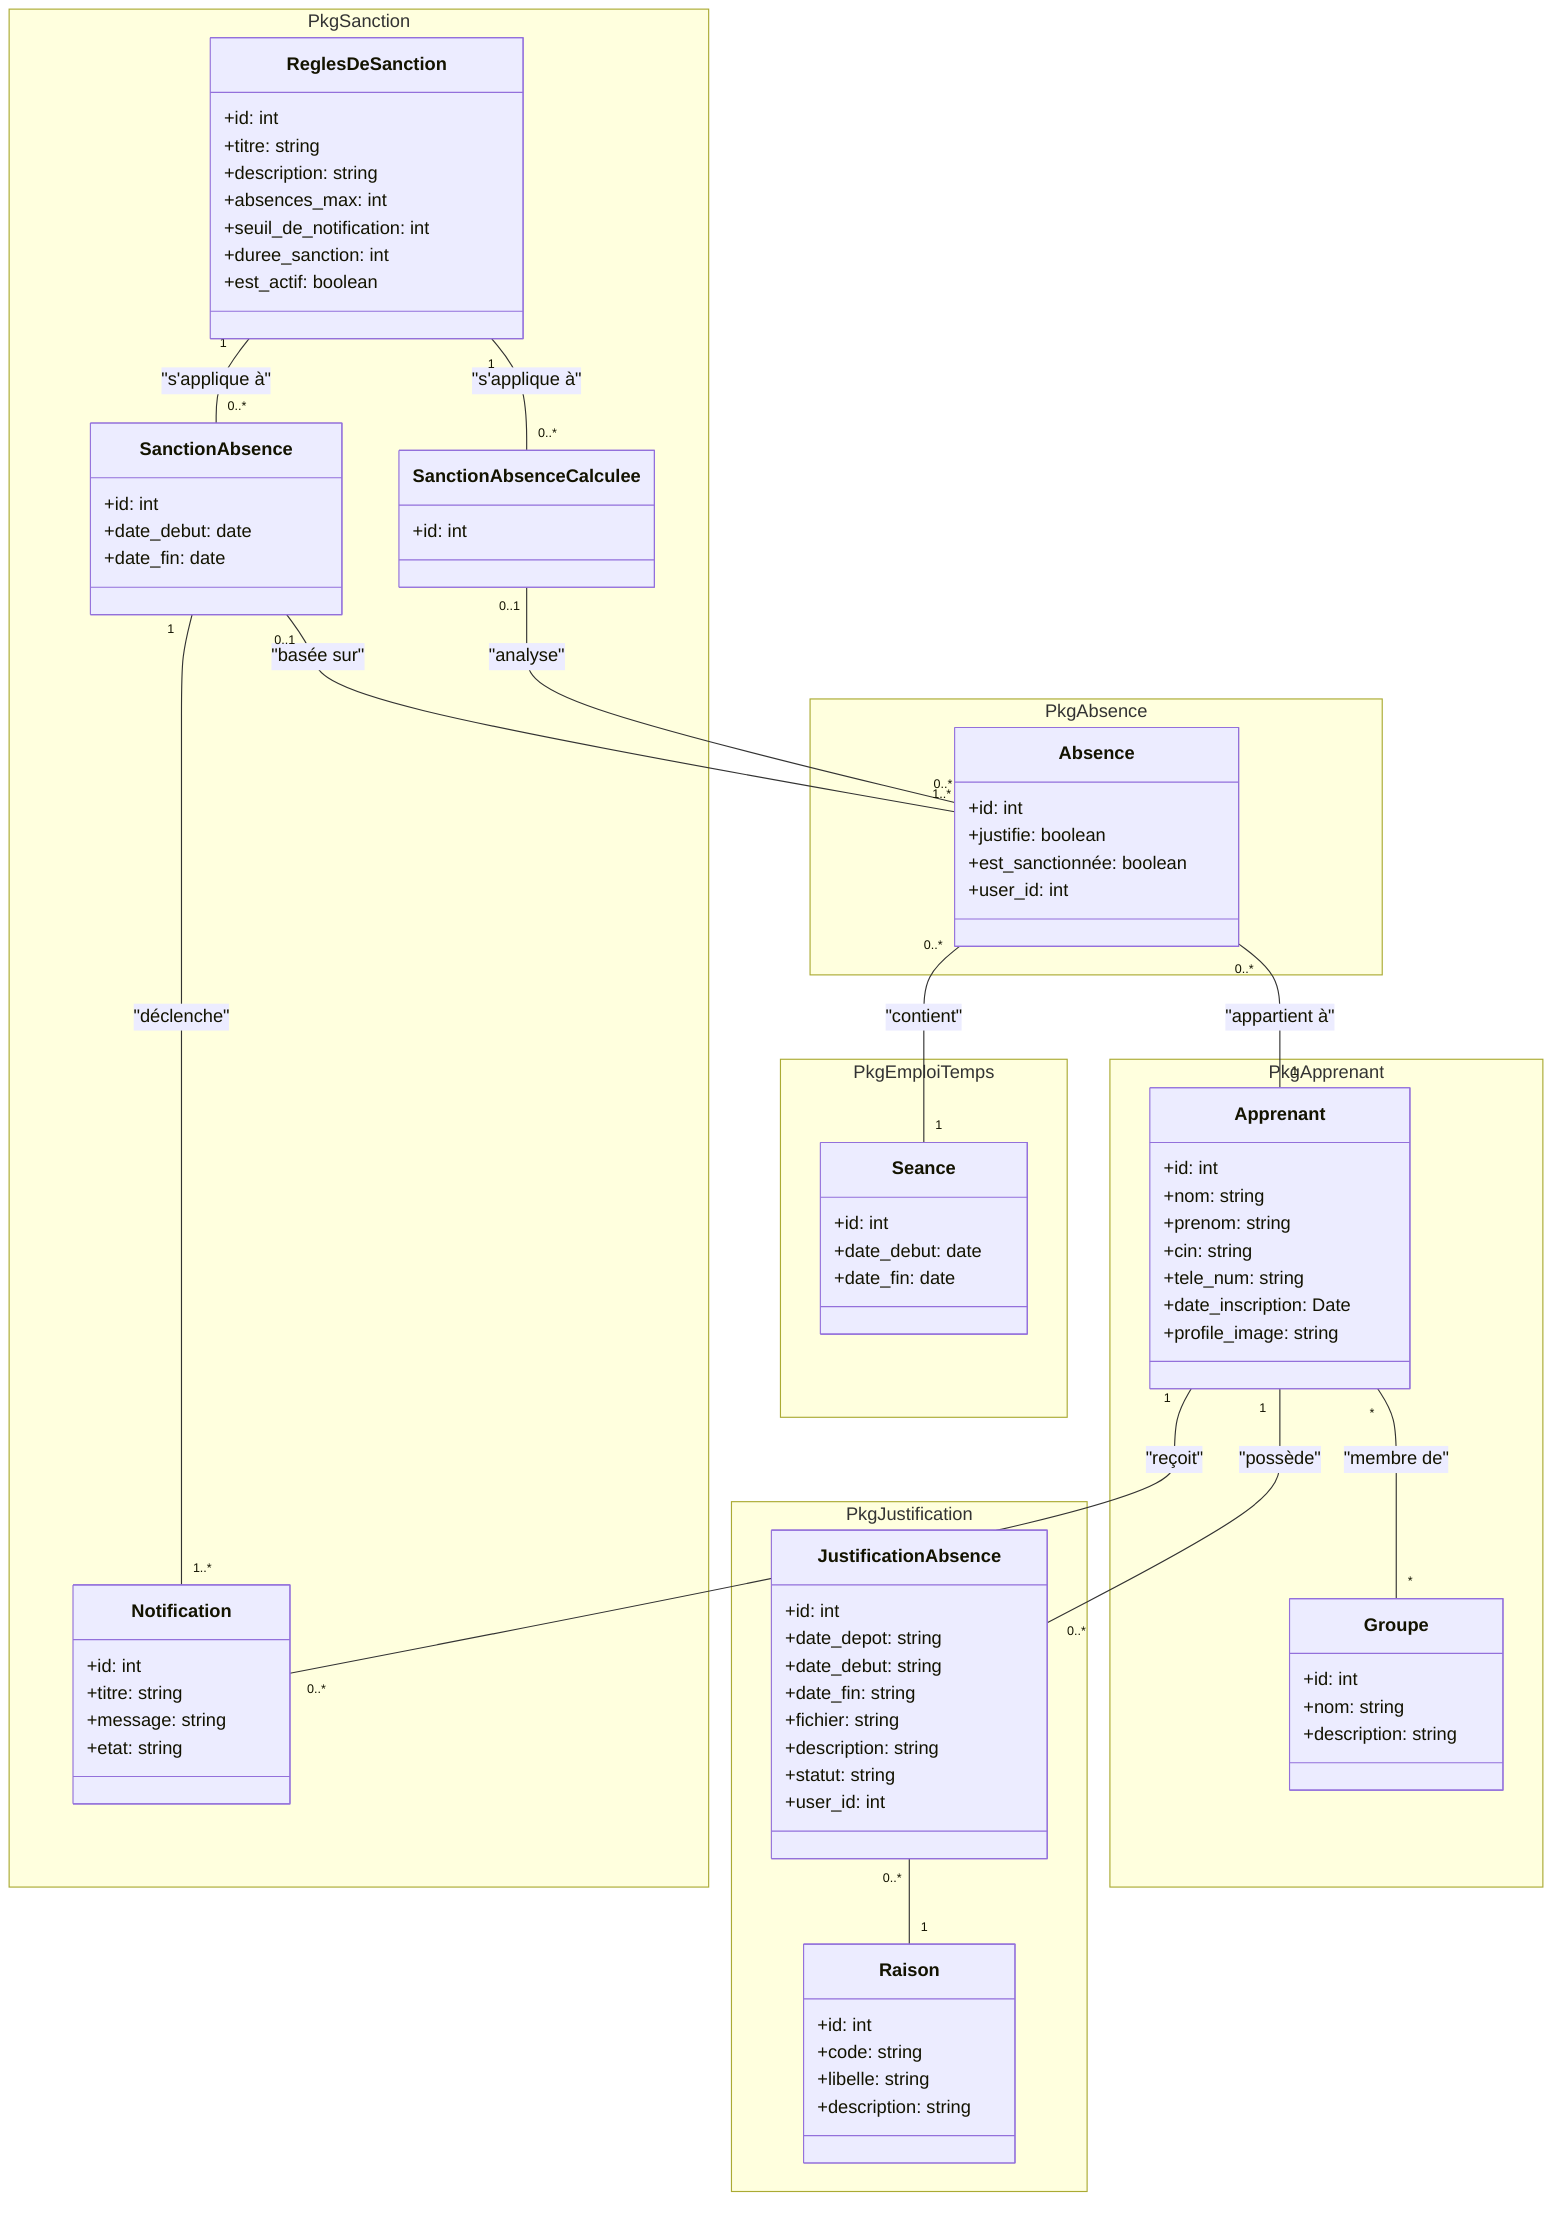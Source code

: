 classDiagram

namespace PkgSanction {
  class SanctionAbsence {
    +id: int
    +date_debut: date
    +date_fin: date
  }
  class ReglesDeSanction {
    +id: int
    +titre: string
    +description: string
    +absences_max: int
    +seuil_de_notification: int
    +duree_sanction: int
    +est_actif: boolean
  }
  class Notification {
    +id: int
    +titre: string
    +message: string
    +etat: string
  }
  class SanctionAbsenceCalculee {
    +id: int
  }
}

namespace PkgEmploiTemps {
  class Seance {
    +id: int
    +date_debut: date
    +date_fin: date
  }
}

namespace PkgJustification {
  class JustificationAbsence {
    +id: int
    +date_depot: string
    +date_debut: string
    +date_fin: string
    +fichier: string
    +description: string
    +statut: string
    +user_id: int
  }

  class Raison {
    +id: int
    +code: string
    +libelle: string
    +description: string
  }
}

namespace PkgApprenant {
  class Apprenant {
    +id: int
    +nom: string
    +prenom: string
    +cin: string
    +tele_num: string
    +date_inscription: Date
    +profile_image: string
  }

  class Groupe {
    +id: int
    +nom: string
    +description: string
  }
}

namespace PkgAbsence {
  class Absence {
    +id: int
    +justifie: boolean
    +est_sanctionnée: boolean
    +user_id: int
  }
}

%% ================== Relationships ==================
Absence "0..*" -- "1" Apprenant : "appartient à"
Absence "0..*" -- "1" Seance : "contient"
Apprenant "*" -- "*" Groupe : "membre de"
Apprenant "1" -- "0..*" JustificationAbsence : "possède"
JustificationAbsence "0..*" -- "1" Raison 

ReglesDeSanction "1" -- "0..*" SanctionAbsenceCalculee : "s'applique à"
ReglesDeSanction "1" -- "0..*" SanctionAbsence : "s'applique à"
SanctionAbsence "1" -- "1..*" Notification : "déclenche"
SanctionAbsence "0..1" -- "1..*" Absence : "basée sur"
SanctionAbsenceCalculee "0..1" -- "0..*" Absence : "analyse"
Apprenant "1" -- "0..*" Notification : "reçoit"